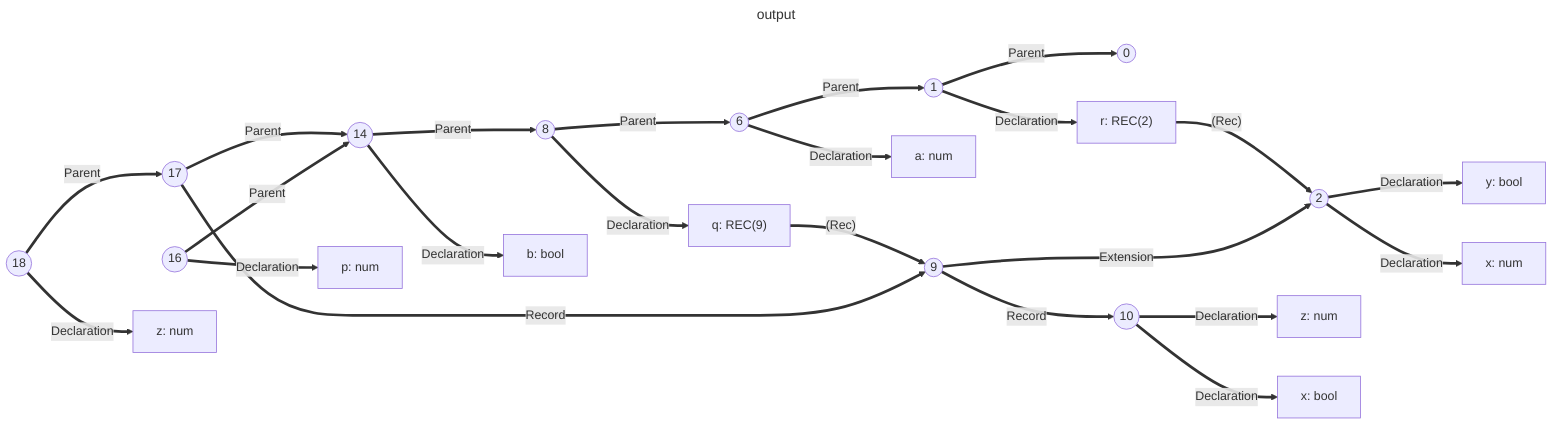 ---
title: output
---
flowchart LR
    scope_0(("0"))
    scope_1(("1"))
    scope_2(("2"))
    scope_3["x: num"]
    scope_4["y: bool"]
    scope_5["r: REC(2)"]
    scope_6(("6"))
    scope_7["a: num"]
    scope_8(("8"))
    scope_9(("9"))
    scope_10(("10"))
    scope_11["z: num"]
    scope_12["x: bool"]
    scope_13["q: REC(9)"]
    scope_14(("14"))
    scope_15["b: bool"]
    scope_16(("16"))
    scope_17(("17"))
    scope_18(("18"))
    scope_19["z: num"]
    scope_20["p: num"]
scope_1 ==>|"Parent"| scope_0
scope_1 ==>|"Declaration"| scope_5
scope_2 ==>|"Declaration"| scope_4
scope_2 ==>|"Declaration"| scope_3
scope_6 ==>|"Parent"| scope_1
scope_6 ==>|"Declaration"| scope_7
scope_8 ==>|"Parent"| scope_6
scope_8 ==>|"Declaration"| scope_13
scope_9 ==>|"Record"| scope_10
scope_9 ==>|"Extension"| scope_2
scope_10 ==>|"Declaration"| scope_11
scope_10 ==>|"Declaration"| scope_12
scope_14 ==>|"Parent"| scope_8
scope_14 ==>|"Declaration"| scope_15
scope_16 ==>|"Parent"| scope_14
scope_16 ==>|"Declaration"| scope_20
scope_17 ==>|"Parent"| scope_14
scope_17 ==>|"Record"| scope_9
scope_18 ==>|"Parent"| scope_17
scope_18 ==>|"Declaration"| scope_19
scope_5 ==>|"(Rec)"| scope_2
scope_13 ==>|"(Rec)"| scope_9
